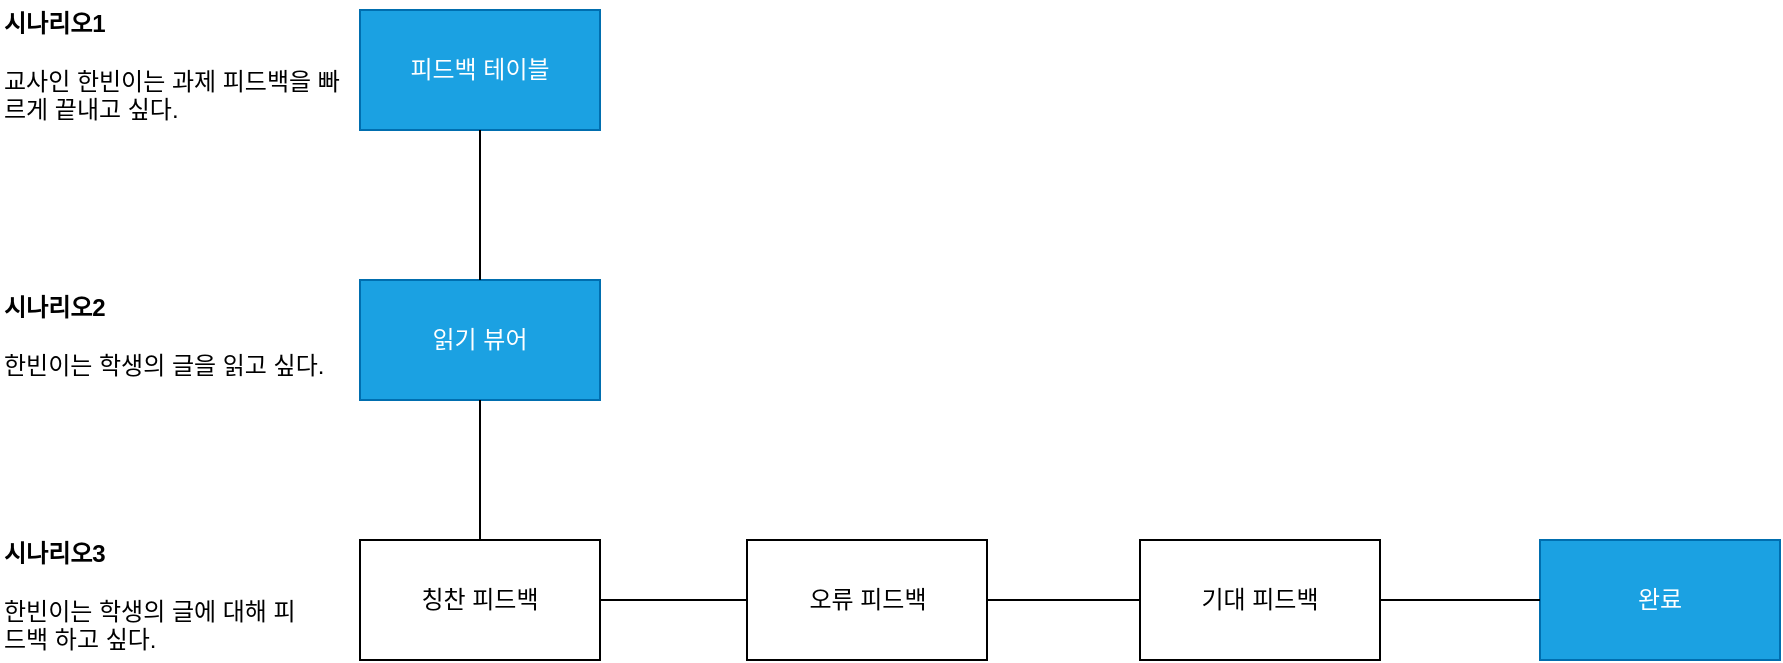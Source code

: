 <mxfile version="16.5.3" type="github">
  <diagram id="MgrPna4Zy4xrZ-WT6bT5" name="Page-1">
    <mxGraphModel dx="1422" dy="762" grid="1" gridSize="10" guides="1" tooltips="1" connect="1" arrows="1" fold="1" page="1" pageScale="1" pageWidth="827" pageHeight="1169" math="0" shadow="0">
      <root>
        <mxCell id="0" />
        <mxCell id="1" parent="0" />
        <mxCell id="YAF1_M5HX1hJdPE4f8s2-1" value="피드백 테이블" style="rounded=0;whiteSpace=wrap;html=1;fillColor=#1ba1e2;strokeColor=#006EAF;fontColor=#ffffff;" vertex="1" parent="1">
          <mxGeometry x="220" y="155" width="120" height="60" as="geometry" />
        </mxCell>
        <mxCell id="YAF1_M5HX1hJdPE4f8s2-2" value="&lt;b&gt;시나리오1&lt;/b&gt;&lt;br&gt;&lt;br&gt;교사인 한빈이는 과제 피드백을 빠르게 끝내고 싶다." style="text;html=1;strokeColor=none;fillColor=none;align=left;verticalAlign=middle;whiteSpace=wrap;rounded=0;" vertex="1" parent="1">
          <mxGeometry x="40" y="150" width="170" height="65" as="geometry" />
        </mxCell>
        <mxCell id="YAF1_M5HX1hJdPE4f8s2-4" value="읽기 뷰어" style="rounded=0;whiteSpace=wrap;html=1;fillColor=#1ba1e2;fontColor=#ffffff;strokeColor=#006EAF;" vertex="1" parent="1">
          <mxGeometry x="220" y="290" width="120" height="60" as="geometry" />
        </mxCell>
        <mxCell id="YAF1_M5HX1hJdPE4f8s2-5" value="" style="endArrow=none;html=1;rounded=0;entryX=0.5;entryY=1;entryDx=0;entryDy=0;exitX=0.5;exitY=0;exitDx=0;exitDy=0;" edge="1" parent="1" source="YAF1_M5HX1hJdPE4f8s2-4" target="YAF1_M5HX1hJdPE4f8s2-1">
          <mxGeometry width="50" height="50" relative="1" as="geometry">
            <mxPoint x="70" y="410" as="sourcePoint" />
            <mxPoint x="120" y="360" as="targetPoint" />
          </mxGeometry>
        </mxCell>
        <mxCell id="YAF1_M5HX1hJdPE4f8s2-8" value="칭찬 피드백" style="rounded=0;whiteSpace=wrap;html=1;" vertex="1" parent="1">
          <mxGeometry x="220" y="420" width="120" height="60" as="geometry" />
        </mxCell>
        <mxCell id="YAF1_M5HX1hJdPE4f8s2-9" value="" style="endArrow=none;html=1;rounded=0;entryX=0.5;entryY=1;entryDx=0;entryDy=0;exitX=0.5;exitY=0;exitDx=0;exitDy=0;" edge="1" parent="1" source="YAF1_M5HX1hJdPE4f8s2-8" target="YAF1_M5HX1hJdPE4f8s2-4">
          <mxGeometry width="50" height="50" relative="1" as="geometry">
            <mxPoint x="120" y="460" as="sourcePoint" />
            <mxPoint x="170" y="410" as="targetPoint" />
          </mxGeometry>
        </mxCell>
        <mxCell id="YAF1_M5HX1hJdPE4f8s2-10" value="&lt;b&gt;시나리오2&lt;/b&gt;&lt;br&gt;&lt;br&gt;한빈이는 학생의 글을 읽고 싶다." style="text;html=1;strokeColor=none;fillColor=none;align=left;verticalAlign=middle;whiteSpace=wrap;rounded=0;" vertex="1" parent="1">
          <mxGeometry x="40" y="285" width="180" height="65" as="geometry" />
        </mxCell>
        <mxCell id="YAF1_M5HX1hJdPE4f8s2-11" value="&lt;b&gt;시나리오3&lt;/b&gt;&lt;br&gt;&lt;br&gt;한빈이는 학생의 글에 대해 피드백 하고 싶다." style="text;html=1;strokeColor=none;fillColor=none;align=left;verticalAlign=middle;whiteSpace=wrap;rounded=0;" vertex="1" parent="1">
          <mxGeometry x="40" y="415" width="150" height="65" as="geometry" />
        </mxCell>
        <mxCell id="YAF1_M5HX1hJdPE4f8s2-12" value="오류 피드백" style="rounded=0;whiteSpace=wrap;html=1;" vertex="1" parent="1">
          <mxGeometry x="413.5" y="420" width="120" height="60" as="geometry" />
        </mxCell>
        <mxCell id="YAF1_M5HX1hJdPE4f8s2-13" value="기대 피드백" style="rounded=0;whiteSpace=wrap;html=1;" vertex="1" parent="1">
          <mxGeometry x="610" y="420" width="120" height="60" as="geometry" />
        </mxCell>
        <mxCell id="YAF1_M5HX1hJdPE4f8s2-14" value="완료" style="rounded=0;whiteSpace=wrap;html=1;fillColor=#1ba1e2;fontColor=#ffffff;strokeColor=#006EAF;" vertex="1" parent="1">
          <mxGeometry x="810" y="420" width="120" height="60" as="geometry" />
        </mxCell>
        <mxCell id="YAF1_M5HX1hJdPE4f8s2-15" value="" style="endArrow=none;html=1;rounded=0;entryX=0;entryY=0.5;entryDx=0;entryDy=0;exitX=1;exitY=0.5;exitDx=0;exitDy=0;" edge="1" parent="1" source="YAF1_M5HX1hJdPE4f8s2-8" target="YAF1_M5HX1hJdPE4f8s2-12">
          <mxGeometry width="50" height="50" relative="1" as="geometry">
            <mxPoint x="350" y="470" as="sourcePoint" />
            <mxPoint x="400" y="420" as="targetPoint" />
          </mxGeometry>
        </mxCell>
        <mxCell id="YAF1_M5HX1hJdPE4f8s2-21" value="" style="endArrow=none;html=1;rounded=0;entryX=0;entryY=0.5;entryDx=0;entryDy=0;exitX=1;exitY=0.5;exitDx=0;exitDy=0;" edge="1" parent="1" source="YAF1_M5HX1hJdPE4f8s2-12" target="YAF1_M5HX1hJdPE4f8s2-13">
          <mxGeometry width="50" height="50" relative="1" as="geometry">
            <mxPoint x="570" y="560" as="sourcePoint" />
            <mxPoint x="620" y="510" as="targetPoint" />
          </mxGeometry>
        </mxCell>
        <mxCell id="YAF1_M5HX1hJdPE4f8s2-22" value="" style="endArrow=none;html=1;rounded=0;entryX=0;entryY=0.5;entryDx=0;entryDy=0;exitX=1;exitY=0.5;exitDx=0;exitDy=0;" edge="1" parent="1" source="YAF1_M5HX1hJdPE4f8s2-13" target="YAF1_M5HX1hJdPE4f8s2-14">
          <mxGeometry width="50" height="50" relative="1" as="geometry">
            <mxPoint x="670" y="590" as="sourcePoint" />
            <mxPoint x="720" y="540" as="targetPoint" />
          </mxGeometry>
        </mxCell>
      </root>
    </mxGraphModel>
  </diagram>
</mxfile>
